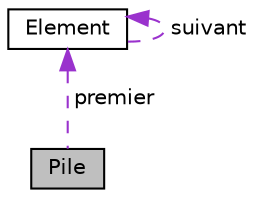 digraph "Pile"
{
 // LATEX_PDF_SIZE
  edge [fontname="Helvetica",fontsize="10",labelfontname="Helvetica",labelfontsize="10"];
  node [fontname="Helvetica",fontsize="10",shape=record];
  Node1 [label="Pile",height=0.2,width=0.4,color="black", fillcolor="grey75", style="filled", fontcolor="black",tooltip=" "];
  Node2 -> Node1 [dir="back",color="darkorchid3",fontsize="10",style="dashed",label=" premier" ,fontname="Helvetica"];
  Node2 [label="Element",height=0.2,width=0.4,color="black", fillcolor="white", style="filled",URL="$structElement.html",tooltip=" "];
  Node2 -> Node2 [dir="back",color="darkorchid3",fontsize="10",style="dashed",label=" suivant" ,fontname="Helvetica"];
}
